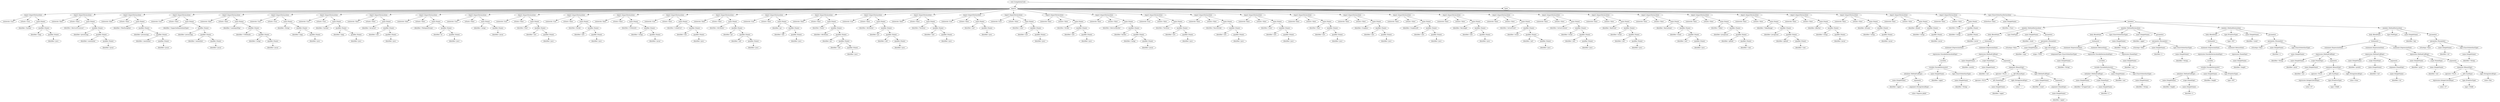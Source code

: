 digraph {
n0 [label="root (CompilationUnit)"];
n1 [label="imports"];
n0 -> n1;
n2 [label="import (ImportDeclaration)"];
n1 -> n2;
n3 [label="isAsterisk='true'"];
n2 -> n3;
n4 [label="isStatic='true'"];
n2 -> n4;
n5 [label="name (Name)"];
n2 -> n5;
n6 [label="identifier='System'"];
n5 -> n6;
n7 [label="qualifier (Name)"];
n5 -> n7;
n8 [label="identifier='lang'"];
n7 -> n8;
n9 [label="qualifier (Name)"];
n7 -> n9;
n10 [label="identifier='java'"];
n9 -> n10;
n11 [label="import (ImportDeclaration)"];
n1 -> n11;
n12 [label="isAsterisk='false'"];
n11 -> n12;
n13 [label="isStatic='false'"];
n11 -> n13;
n14 [label="name (Name)"];
n11 -> n14;
n15 [label="identifier='AbstractProcessor'"];
n14 -> n15;
n16 [label="qualifier (Name)"];
n14 -> n16;
n17 [label="identifier='processing'"];
n16 -> n17;
n18 [label="qualifier (Name)"];
n16 -> n18;
n19 [label="identifier='annotation'"];
n18 -> n19;
n20 [label="qualifier (Name)"];
n18 -> n20;
n21 [label="identifier='javax'"];
n20 -> n21;
n22 [label="import (ImportDeclaration)"];
n1 -> n22;
n23 [label="isAsterisk='false'"];
n22 -> n23;
n24 [label="isStatic='false'"];
n22 -> n24;
n25 [label="name (Name)"];
n22 -> n25;
n26 [label="identifier='FilerException'"];
n25 -> n26;
n27 [label="qualifier (Name)"];
n25 -> n27;
n28 [label="identifier='processing'"];
n27 -> n28;
n29 [label="qualifier (Name)"];
n27 -> n29;
n30 [label="identifier='annotation'"];
n29 -> n30;
n31 [label="qualifier (Name)"];
n29 -> n31;
n32 [label="identifier='javax'"];
n31 -> n32;
n33 [label="import (ImportDeclaration)"];
n1 -> n33;
n34 [label="isAsterisk='true'"];
n33 -> n34;
n35 [label="isStatic='false'"];
n33 -> n35;
n36 [label="name (Name)"];
n33 -> n36;
n37 [label="identifier='SupportedAnnotationTypes'"];
n36 -> n37;
n38 [label="qualifier (Name)"];
n36 -> n38;
n39 [label="identifier='processing'"];
n38 -> n39;
n40 [label="qualifier (Name)"];
n38 -> n40;
n41 [label="identifier='annotation'"];
n40 -> n41;
n42 [label="qualifier (Name)"];
n40 -> n42;
n43 [label="identifier='javax'"];
n42 -> n43;
n44 [label="import (ImportDeclaration)"];
n1 -> n44;
n45 [label="isAsterisk='false'"];
n44 -> n45;
n46 [label="isStatic='false'"];
n44 -> n46;
n47 [label="name (Name)"];
n44 -> n47;
n48 [label="identifier='LazyInputMap'"];
n47 -> n48;
n49 [label="qualifier (Name)"];
n47 -> n49;
n50 [label="identifier='UIDefaults'"];
n49 -> n50;
n51 [label="qualifier (Name)"];
n49 -> n51;
n52 [label="identifier='swing'"];
n51 -> n52;
n53 [label="qualifier (Name)"];
n51 -> n53;
n54 [label="identifier='javax'"];
n53 -> n54;
n55 [label="import (ImportDeclaration)"];
n1 -> n55;
n56 [label="isAsterisk='true'"];
n55 -> n56;
n57 [label="isStatic='true'"];
n55 -> n57;
n58 [label="name (Name)"];
n55 -> n58;
n59 [label="identifier='String'"];
n58 -> n59;
n60 [label="qualifier (Name)"];
n58 -> n60;
n61 [label="identifier='lang'"];
n60 -> n61;
n62 [label="qualifier (Name)"];
n60 -> n62;
n63 [label="identifier='java'"];
n62 -> n63;
n64 [label="import (ImportDeclaration)"];
n1 -> n64;
n65 [label="isAsterisk='true'"];
n64 -> n65;
n66 [label="isStatic='true'"];
n64 -> n66;
n67 [label="name (Name)"];
n64 -> n67;
n68 [label="identifier='System'"];
n67 -> n68;
n69 [label="qualifier (Name)"];
n67 -> n69;
n70 [label="identifier='lang'"];
n69 -> n70;
n71 [label="qualifier (Name)"];
n69 -> n71;
n72 [label="identifier='java'"];
n71 -> n72;
n73 [label="import (ImportDeclaration)"];
n1 -> n73;
n74 [label="isAsterisk='false'"];
n73 -> n74;
n75 [label="isStatic='false'"];
n73 -> n75;
n76 [label="name (Name)"];
n73 -> n76;
n77 [label="identifier='ArrayList'"];
n76 -> n77;
n78 [label="qualifier (Name)"];
n76 -> n78;
n79 [label="identifier='util'"];
n78 -> n79;
n80 [label="qualifier (Name)"];
n78 -> n80;
n81 [label="identifier='java'"];
n80 -> n81;
n82 [label="import (ImportDeclaration)"];
n1 -> n82;
n83 [label="isAsterisk='false'"];
n82 -> n83;
n84 [label="isStatic='false'"];
n82 -> n84;
n85 [label="name (Name)"];
n82 -> n85;
n86 [label="identifier='FileInputStream'"];
n85 -> n86;
n87 [label="qualifier (Name)"];
n85 -> n87;
n88 [label="identifier='io'"];
n87 -> n88;
n89 [label="qualifier (Name)"];
n87 -> n89;
n90 [label="identifier='java'"];
n89 -> n90;
n91 [label="import (ImportDeclaration)"];
n1 -> n91;
n92 [label="isAsterisk='true'"];
n91 -> n92;
n93 [label="isStatic='false'"];
n91 -> n93;
n94 [label="name (Name)"];
n91 -> n94;
n95 [label="identifier='swing'"];
n94 -> n95;
n96 [label="qualifier (Name)"];
n94 -> n96;
n97 [label="identifier='javax'"];
n96 -> n97;
n98 [label="import (ImportDeclaration)"];
n1 -> n98;
n99 [label="isAsterisk='true'"];
n98 -> n99;
n100 [label="isStatic='false'"];
n98 -> n100;
n101 [label="name (Name)"];
n98 -> n101;
n102 [label="identifier='Font'"];
n101 -> n102;
n103 [label="qualifier (Name)"];
n101 -> n103;
n104 [label="identifier='awt'"];
n103 -> n104;
n105 [label="qualifier (Name)"];
n103 -> n105;
n106 [label="identifier='java'"];
n105 -> n106;
n107 [label="import (ImportDeclaration)"];
n1 -> n107;
n108 [label="isAsterisk='true'"];
n107 -> n108;
n109 [label="isStatic='false'"];
n107 -> n109;
n110 [label="name (Name)"];
n107 -> n110;
n111 [label="identifier='Stroke'"];
n110 -> n111;
n112 [label="qualifier (Name)"];
n110 -> n112;
n113 [label="identifier='awt'"];
n112 -> n113;
n114 [label="qualifier (Name)"];
n112 -> n114;
n115 [label="identifier='java'"];
n114 -> n115;
n116 [label="import (ImportDeclaration)"];
n1 -> n116;
n117 [label="isAsterisk='false'"];
n116 -> n117;
n118 [label="isStatic='false'"];
n116 -> n118;
n119 [label="name (Name)"];
n116 -> n119;
n120 [label="identifier='UIDefaults'"];
n119 -> n120;
n121 [label="qualifier (Name)"];
n119 -> n121;
n122 [label="identifier='swing'"];
n121 -> n122;
n123 [label="qualifier (Name)"];
n121 -> n123;
n124 [label="identifier='javax'"];
n123 -> n124;
n125 [label="import (ImportDeclaration)"];
n1 -> n125;
n126 [label="isAsterisk='true'"];
n125 -> n126;
n127 [label="isStatic='false'"];
n125 -> n127;
n128 [label="name (Name)"];
n125 -> n128;
n129 [label="identifier='LinkedList'"];
n128 -> n129;
n130 [label="qualifier (Name)"];
n128 -> n130;
n131 [label="identifier='util'"];
n130 -> n131;
n132 [label="qualifier (Name)"];
n130 -> n132;
n133 [label="identifier='java'"];
n132 -> n133;
n134 [label="import (ImportDeclaration)"];
n1 -> n134;
n135 [label="isAsterisk='false'"];
n134 -> n135;
n136 [label="isStatic='false'"];
n134 -> n136;
n137 [label="name (Name)"];
n134 -> n137;
n138 [label="identifier='Attributes'"];
n137 -> n138;
n139 [label="qualifier (Name)"];
n137 -> n139;
n140 [label="identifier='jar'"];
n139 -> n140;
n141 [label="qualifier (Name)"];
n139 -> n141;
n142 [label="identifier='util'"];
n141 -> n142;
n143 [label="qualifier (Name)"];
n141 -> n143;
n144 [label="identifier='java'"];
n143 -> n144;
n145 [label="import (ImportDeclaration)"];
n1 -> n145;
n146 [label="isAsterisk='true'"];
n145 -> n146;
n147 [label="isStatic='false'"];
n145 -> n147;
n148 [label="name (Name)"];
n145 -> n148;
n149 [label="identifier='jar'"];
n148 -> n149;
n150 [label="qualifier (Name)"];
n148 -> n150;
n151 [label="identifier='util'"];
n150 -> n151;
n152 [label="qualifier (Name)"];
n150 -> n152;
n153 [label="identifier='java'"];
n152 -> n153;
n154 [label="import (ImportDeclaration)"];
n1 -> n154;
n155 [label="isAsterisk='false'"];
n154 -> n155;
n156 [label="isStatic='false'"];
n154 -> n156;
n157 [label="name (Name)"];
n154 -> n157;
n158 [label="identifier='Name'"];
n157 -> n158;
n159 [label="qualifier (Name)"];
n157 -> n159;
n160 [label="identifier='Attributes'"];
n159 -> n160;
n161 [label="qualifier (Name)"];
n159 -> n161;
n162 [label="identifier='jar'"];
n161 -> n162;
n163 [label="qualifier (Name)"];
n161 -> n163;
n164 [label="identifier='util'"];
n163 -> n164;
n165 [label="qualifier (Name)"];
n163 -> n165;
n166 [label="identifier='java'"];
n165 -> n166;
n167 [label="import (ImportDeclaration)"];
n1 -> n167;
n168 [label="isAsterisk='true'"];
n167 -> n168;
n169 [label="isStatic='false'"];
n167 -> n169;
n170 [label="name (Name)"];
n167 -> n170;
n171 [label="identifier='Attributes'"];
n170 -> n171;
n172 [label="qualifier (Name)"];
n170 -> n172;
n173 [label="identifier='jar'"];
n172 -> n173;
n174 [label="qualifier (Name)"];
n172 -> n174;
n175 [label="identifier='util'"];
n174 -> n175;
n176 [label="qualifier (Name)"];
n174 -> n176;
n177 [label="identifier='java'"];
n176 -> n177;
n178 [label="import (ImportDeclaration)"];
n1 -> n178;
n179 [label="isAsterisk='false'"];
n178 -> n179;
n180 [label="isStatic='false'"];
n178 -> n180;
n181 [label="name (Name)"];
n178 -> n181;
n182 [label="identifier='TextArea'"];
n181 -> n182;
n183 [label="qualifier (Name)"];
n181 -> n183;
n184 [label="identifier='awt'"];
n183 -> n184;
n185 [label="qualifier (Name)"];
n183 -> n185;
n186 [label="identifier='java'"];
n185 -> n186;
n187 [label="import (ImportDeclaration)"];
n1 -> n187;
n188 [label="isAsterisk='true'"];
n187 -> n188;
n189 [label="isStatic='false'"];
n187 -> n189;
n190 [label="name (Name)"];
n187 -> n190;
n191 [label="identifier='awt'"];
n190 -> n191;
n192 [label="qualifier (Name)"];
n190 -> n192;
n193 [label="identifier='java'"];
n192 -> n193;
n194 [label="import (ImportDeclaration)"];
n1 -> n194;
n195 [label="isAsterisk='true'"];
n194 -> n195;
n196 [label="isStatic='false'"];
n194 -> n196;
n197 [label="name (Name)"];
n194 -> n197;
n198 [label="identifier='color'"];
n197 -> n198;
n199 [label="qualifier (Name)"];
n197 -> n199;
n200 [label="identifier='awt'"];
n199 -> n200;
n201 [label="qualifier (Name)"];
n199 -> n201;
n202 [label="identifier='java'"];
n201 -> n202;
n203 [label="import (ImportDeclaration)"];
n1 -> n203;
n204 [label="isAsterisk='false'"];
n203 -> n204;
n205 [label="isStatic='false'"];
n203 -> n205;
n206 [label="name (Name)"];
n203 -> n206;
n207 [label="identifier='Stroke'"];
n206 -> n207;
n208 [label="qualifier (Name)"];
n206 -> n208;
n209 [label="identifier='awt'"];
n208 -> n209;
n210 [label="qualifier (Name)"];
n208 -> n210;
n211 [label="identifier='java'"];
n210 -> n211;
n212 [label="import (ImportDeclaration)"];
n1 -> n212;
n213 [label="isAsterisk='false'"];
n212 -> n213;
n214 [label="isStatic='false'"];
n212 -> n214;
n215 [label="name (Name)"];
n212 -> n215;
n216 [label="identifier='AbstractBorder'"];
n215 -> n216;
n217 [label="qualifier (Name)"];
n215 -> n217;
n218 [label="identifier='border'"];
n217 -> n218;
n219 [label="qualifier (Name)"];
n217 -> n219;
n220 [label="identifier='swing'"];
n219 -> n220;
n221 [label="qualifier (Name)"];
n219 -> n221;
n222 [label="identifier='javax'"];
n221 -> n222;
n223 [label="import (ImportDeclaration)"];
n1 -> n223;
n224 [label="isAsterisk='true'"];
n223 -> n224;
n225 [label="isStatic='false'"];
n223 -> n225;
n226 [label="name (Name)"];
n223 -> n226;
n227 [label="identifier='TextArea'"];
n226 -> n227;
n228 [label="qualifier (Name)"];
n226 -> n228;
n229 [label="identifier='awt'"];
n228 -> n229;
n230 [label="qualifier (Name)"];
n228 -> n230;
n231 [label="identifier='java'"];
n230 -> n231;
n232 [label="import (ImportDeclaration)"];
n1 -> n232;
n233 [label="isAsterisk='false'"];
n232 -> n233;
n234 [label="isStatic='false'"];
n232 -> n234;
n235 [label="name (Name)"];
n232 -> n235;
n236 [label="identifier='BasicStroke'"];
n235 -> n236;
n237 [label="qualifier (Name)"];
n235 -> n237;
n238 [label="identifier='awt'"];
n237 -> n238;
n239 [label="qualifier (Name)"];
n237 -> n239;
n240 [label="identifier='java'"];
n239 -> n240;
n241 [label="import (ImportDeclaration)"];
n1 -> n241;
n242 [label="isAsterisk='false'"];
n241 -> n242;
n243 [label="isStatic='false'"];
n241 -> n243;
n244 [label="name (Name)"];
n241 -> n244;
n245 [label="identifier='Color'"];
n244 -> n245;
n246 [label="qualifier (Name)"];
n244 -> n246;
n247 [label="identifier='awt'"];
n246 -> n247;
n248 [label="qualifier (Name)"];
n246 -> n248;
n249 [label="identifier='java'"];
n248 -> n249;
n250 [label="import (ImportDeclaration)"];
n1 -> n250;
n251 [label="isAsterisk='false'"];
n250 -> n251;
n252 [label="isStatic='false'"];
n250 -> n252;
n253 [label="name (Name)"];
n250 -> n253;
n254 [label="identifier='Font'"];
n253 -> n254;
n255 [label="qualifier (Name)"];
n253 -> n255;
n256 [label="identifier='awt'"];
n255 -> n256;
n257 [label="qualifier (Name)"];
n255 -> n257;
n258 [label="identifier='java'"];
n257 -> n258;
n259 [label="import (ImportDeclaration)"];
n1 -> n259;
n260 [label="isAsterisk='false'"];
n259 -> n260;
n261 [label="isStatic='false'"];
n259 -> n261;
n262 [label="name (Name)"];
n259 -> n262;
n263 [label="identifier='Graphics'"];
n262 -> n263;
n264 [label="qualifier (Name)"];
n262 -> n264;
n265 [label="identifier='awt'"];
n264 -> n265;
n266 [label="qualifier (Name)"];
n264 -> n266;
n267 [label="identifier='java'"];
n266 -> n267;
n268 [label="import (ImportDeclaration)"];
n1 -> n268;
n269 [label="isAsterisk='false'"];
n268 -> n269;
n270 [label="isStatic='false'"];
n268 -> n270;
n271 [label="name (Name)"];
n268 -> n271;
n272 [label="identifier='Graphics2D'"];
n271 -> n272;
n273 [label="qualifier (Name)"];
n271 -> n273;
n274 [label="identifier='awt'"];
n273 -> n274;
n275 [label="qualifier (Name)"];
n273 -> n275;
n276 [label="identifier='java'"];
n275 -> n276;
n277 [label="import (ImportDeclaration)"];
n1 -> n277;
n278 [label="isAsterisk='false'"];
n277 -> n278;
n279 [label="isStatic='false'"];
n277 -> n279;
n280 [label="name (Name)"];
n277 -> n280;
n281 [label="identifier='Rectangle'"];
n280 -> n281;
n282 [label="qualifier (Name)"];
n280 -> n282;
n283 [label="identifier='awt'"];
n282 -> n283;
n284 [label="qualifier (Name)"];
n282 -> n284;
n285 [label="identifier='java'"];
n284 -> n285;
n286 [label="import (ImportDeclaration)"];
n1 -> n286;
n287 [label="isAsterisk='false'"];
n286 -> n287;
n288 [label="isStatic='false'"];
n286 -> n288;
n289 [label="name (Name)"];
n286 -> n289;
n290 [label="identifier='ActionEvent'"];
n289 -> n290;
n291 [label="qualifier (Name)"];
n289 -> n291;
n292 [label="identifier='event'"];
n291 -> n292;
n293 [label="qualifier (Name)"];
n291 -> n293;
n294 [label="identifier='awt'"];
n293 -> n294;
n295 [label="qualifier (Name)"];
n293 -> n295;
n296 [label="identifier='java'"];
n295 -> n296;
n297 [label="import (ImportDeclaration)"];
n1 -> n297;
n298 [label="isAsterisk='false'"];
n297 -> n298;
n299 [label="isStatic='false'"];
n297 -> n299;
n300 [label="name (Name)"];
n297 -> n300;
n301 [label="identifier='ActionListener'"];
n300 -> n301;
n302 [label="qualifier (Name)"];
n300 -> n302;
n303 [label="identifier='event'"];
n302 -> n303;
n304 [label="qualifier (Name)"];
n302 -> n304;
n305 [label="identifier='awt'"];
n304 -> n305;
n306 [label="qualifier (Name)"];
n304 -> n306;
n307 [label="identifier='java'"];
n306 -> n307;
n308 [label="import (ImportDeclaration)"];
n1 -> n308;
n309 [label="isAsterisk='false'"];
n308 -> n309;
n310 [label="isStatic='false'"];
n308 -> n310;
n311 [label="name (Name)"];
n308 -> n311;
n312 [label="identifier='KeyEvent'"];
n311 -> n312;
n313 [label="qualifier (Name)"];
n311 -> n313;
n314 [label="identifier='event'"];
n313 -> n314;
n315 [label="qualifier (Name)"];
n313 -> n315;
n316 [label="identifier='awt'"];
n315 -> n316;
n317 [label="qualifier (Name)"];
n315 -> n317;
n318 [label="identifier='java'"];
n317 -> n318;
n319 [label="import (ImportDeclaration)"];
n1 -> n319;
n320 [label="isAsterisk='false'"];
n319 -> n320;
n321 [label="isStatic='false'"];
n319 -> n321;
n322 [label="name (Name)"];
n319 -> n322;
n323 [label="identifier='KeyListener'"];
n322 -> n323;
n324 [label="qualifier (Name)"];
n322 -> n324;
n325 [label="identifier='event'"];
n324 -> n325;
n326 [label="qualifier (Name)"];
n324 -> n326;
n327 [label="identifier='awt'"];
n326 -> n327;
n328 [label="qualifier (Name)"];
n326 -> n328;
n329 [label="identifier='java'"];
n328 -> n329;
n330 [label="import (ImportDeclaration)"];
n1 -> n330;
n331 [label="isAsterisk='false'"];
n330 -> n331;
n332 [label="isStatic='false'"];
n330 -> n332;
n333 [label="name (Name)"];
n330 -> n333;
n334 [label="identifier='Token'"];
n333 -> n334;
n335 [label="qualifier (Name)"];
n333 -> n335;
n336 [label="identifier='javaparser'"];
n335 -> n336;
n337 [label="qualifier (Name)"];
n335 -> n337;
n338 [label="identifier='github'"];
n337 -> n338;
n339 [label="qualifier (Name)"];
n337 -> n339;
n340 [label="identifier='com'"];
n339 -> n340;
n341 [label="import (ImportDeclaration)"];
n1 -> n341;
n342 [label="isAsterisk='false'"];
n341 -> n342;
n343 [label="isStatic='false'"];
n341 -> n343;
n344 [label="name (Name)"];
n341 -> n344;
n345 [label="identifier='TokenRange'"];
n344 -> n345;
n346 [label="qualifier (Name)"];
n344 -> n346;
n347 [label="identifier='javaparser'"];
n346 -> n347;
n348 [label="qualifier (Name)"];
n346 -> n348;
n349 [label="identifier='github'"];
n348 -> n349;
n350 [label="qualifier (Name)"];
n348 -> n350;
n351 [label="identifier='com'"];
n350 -> n351;
n352 [label="import (ImportDeclaration)"];
n1 -> n352;
n353 [label="isAsterisk='false'"];
n352 -> n353;
n354 [label="isStatic='false'"];
n352 -> n354;
n355 [label="name (Name)"];
n352 -> n355;
n356 [label="identifier='JButton'"];
n355 -> n356;
n357 [label="qualifier (Name)"];
n355 -> n357;
n358 [label="identifier='swing'"];
n357 -> n358;
n359 [label="qualifier (Name)"];
n357 -> n359;
n360 [label="identifier='javax'"];
n359 -> n360;
n361 [label="import (ImportDeclaration)"];
n1 -> n361;
n362 [label="isAsterisk='false'"];
n361 -> n362;
n363 [label="isStatic='false'"];
n361 -> n363;
n364 [label="name (Name)"];
n361 -> n364;
n365 [label="identifier='JFrame'"];
n364 -> n365;
n366 [label="qualifier (Name)"];
n364 -> n366;
n367 [label="identifier='swing'"];
n366 -> n367;
n368 [label="qualifier (Name)"];
n366 -> n368;
n369 [label="identifier='javax'"];
n368 -> n369;
n370 [label="import (ImportDeclaration)"];
n1 -> n370;
n371 [label="isAsterisk='false'"];
n370 -> n371;
n372 [label="isStatic='false'"];
n370 -> n372;
n373 [label="name (Name)"];
n370 -> n373;
n374 [label="identifier='JPanel'"];
n373 -> n374;
n375 [label="qualifier (Name)"];
n373 -> n375;
n376 [label="identifier='swing'"];
n375 -> n376;
n377 [label="qualifier (Name)"];
n375 -> n377;
n378 [label="identifier='javax'"];
n377 -> n378;
n379 [label="import (ImportDeclaration)"];
n1 -> n379;
n380 [label="isAsterisk='false'"];
n379 -> n380;
n381 [label="isStatic='false'"];
n379 -> n381;
n382 [label="name (Name)"];
n379 -> n382;
n383 [label="identifier='Timer'"];
n382 -> n383;
n384 [label="qualifier (Name)"];
n382 -> n384;
n385 [label="identifier='swing'"];
n384 -> n385;
n386 [label="qualifier (Name)"];
n384 -> n386;
n387 [label="identifier='javax'"];
n386 -> n387;
n388 [label="types"];
n0 -> n388;
n389 [label="type (ClassOrInterfaceDeclaration)"];
n388 -> n389;
n390 [label="isInterface='false'"];
n389 -> n390;
n391 [label="name (SimpleName)"];
n389 -> n391;
n392 [label="identifier='Class'"];
n391 -> n392;
n393 [label="members"];
n389 -> n393;
n394 [label="member (MethodDeclaration)"];
n393 -> n394;
n395 [label="body (BlockStmt)"];
n394 -> n395;
n396 [label="statements"];
n395 -> n396;
n397 [label="statement (ExpressionStmt)"];
n396 -> n397;
n398 [label="expression (VariableDeclarationExpr)"];
n397 -> n398;
n399 [label="variables"];
n398 -> n399;
n400 [label="variable (VariableDeclarator)"];
n399 -> n400;
n401 [label="initializer (MethodCallExpr)"];
n400 -> n401;
n402 [label="name (SimpleName)"];
n401 -> n402;
n403 [label="identifier='upper'"];
n402 -> n403;
n404 [label="arguments"];
n401 -> n404;
n405 [label="argument (StringLiteralExpr)"];
n404 -> n405;
n406 [label="value='Kapusta Jakub'"];
n405 -> n406;
n407 [label="name (SimpleName)"];
n400 -> n407;
n408 [label="identifier='upper'"];
n407 -> n408;
n409 [label="type (ClassOrInterfaceType)"];
n400 -> n409;
n410 [label="name (SimpleName)"];
n409 -> n410;
n411 [label="identifier='String'"];
n410 -> n411;
n412 [label="statement (ExpressionStmt)"];
n396 -> n412;
n413 [label="expression (MethodCallExpr)"];
n412 -> n413;
n414 [label="name (SimpleName)"];
n413 -> n414;
n415 [label="identifier='println'"];
n414 -> n415;
n416 [label="scope (NameExpr)"];
n413 -> n416;
n417 [label="name (SimpleName)"];
n416 -> n417;
n418 [label="identifier='out'"];
n417 -> n418;
n419 [label="arguments"];
n413 -> n419;
n420 [label="argument (BinaryExpr)"];
n419 -> n420;
n421 [label="operator='PLUS'"];
n420 -> n421;
n422 [label="left (BinaryExpr)"];
n420 -> n422;
n423 [label="operator='PLUS'"];
n422 -> n423;
n424 [label="left (NameExpr)"];
n422 -> n424;
n425 [label="name (SimpleName)"];
n424 -> n425;
n426 [label="identifier='upper'"];
n425 -> n426;
n427 [label="right (StringLiteralExpr)"];
n422 -> n427;
n428 [label="value=' = '"];
n427 -> n428;
n429 [label="right (MethodCallExpr)"];
n420 -> n429;
n430 [label="name (SimpleName)"];
n429 -> n430;
n431 [label="identifier='count'"];
n430 -> n431;
n432 [label="arguments"];
n429 -> n432;
n433 [label="argument (NameExpr)"];
n432 -> n433;
n434 [label="name (SimpleName)"];
n433 -> n434;
n435 [label="identifier='upper'"];
n434 -> n435;
n436 [label="type (VoidType)"];
n394 -> n436;
n437 [label="name (SimpleName)"];
n394 -> n437;
n438 [label="identifier='main'"];
n437 -> n438;
n439 [label="parameters"];
n394 -> n439;
n440 [label="parameter (Parameter)"];
n439 -> n440;
n441 [label="isVarArgs='false'"];
n440 -> n441;
n442 [label="name (SimpleName)"];
n440 -> n442;
n443 [label="identifier='args'"];
n442 -> n443;
n444 [label="type (ArrayType)"];
n440 -> n444;
n445 [label="origin='TYPE'"];
n444 -> n445;
n446 [label="componentType (ClassOrInterfaceType)"];
n444 -> n446;
n447 [label="name (SimpleName)"];
n446 -> n447;
n448 [label="identifier='String'"];
n447 -> n448;
n449 [label="member (MethodDeclaration)"];
n393 -> n449;
n450 [label="body (BlockStmt)"];
n449 -> n450;
n451 [label="statements"];
n450 -> n451;
n452 [label="statement (ExpressionStmt)"];
n451 -> n452;
n453 [label="expression (VariableDeclarationExpr)"];
n452 -> n453;
n454 [label="variables"];
n453 -> n454;
n455 [label="variable (VariableDeclarator)"];
n454 -> n455;
n456 [label="initializer (MethodCallExpr)"];
n455 -> n456;
n457 [label="name (SimpleName)"];
n456 -> n457;
n458 [label="identifier='toUpperCase'"];
n457 -> n458;
n459 [label="scope (NameExpr)"];
n456 -> n459;
n460 [label="name (SimpleName)"];
n459 -> n460;
n461 [label="identifier='s'"];
n460 -> n461;
n462 [label="name (SimpleName)"];
n455 -> n462;
n463 [label="identifier='aux'"];
n462 -> n463;
n464 [label="type (ClassOrInterfaceType)"];
n455 -> n464;
n465 [label="name (SimpleName)"];
n464 -> n465;
n466 [label="identifier='String'"];
n465 -> n466;
n467 [label="statement (ReturnStmt)"];
n451 -> n467;
n468 [label="expression (NameExpr)"];
n467 -> n468;
n469 [label="name (SimpleName)"];
n468 -> n469;
n470 [label="identifier='aux'"];
n469 -> n470;
n471 [label="type (ClassOrInterfaceType)"];
n449 -> n471;
n472 [label="name (SimpleName)"];
n471 -> n472;
n473 [label="identifier='String'"];
n472 -> n473;
n474 [label="name (SimpleName)"];
n449 -> n474;
n475 [label="identifier='upper'"];
n474 -> n475;
n476 [label="parameters"];
n449 -> n476;
n477 [label="parameter (Parameter)"];
n476 -> n477;
n478 [label="isVarArgs='false'"];
n477 -> n478;
n479 [label="name (SimpleName)"];
n477 -> n479;
n480 [label="identifier='s'"];
n479 -> n480;
n481 [label="type (ClassOrInterfaceType)"];
n477 -> n481;
n482 [label="name (SimpleName)"];
n481 -> n482;
n483 [label="identifier='String'"];
n482 -> n483;
n484 [label="member (MethodDeclaration)"];
n393 -> n484;
n485 [label="body (BlockStmt)"];
n484 -> n485;
n486 [label="statements"];
n485 -> n486;
n487 [label="statement (ExpressionStmt)"];
n486 -> n487;
n488 [label="expression (VariableDeclarationExpr)"];
n487 -> n488;
n489 [label="variables"];
n488 -> n489;
n490 [label="variable (VariableDeclarator)"];
n489 -> n490;
n491 [label="initializer (MethodCallExpr)"];
n490 -> n491;
n492 [label="name (SimpleName)"];
n491 -> n492;
n493 [label="identifier='length'"];
n492 -> n493;
n494 [label="scope (NameExpr)"];
n491 -> n494;
n495 [label="name (SimpleName)"];
n494 -> n495;
n496 [label="identifier='s'"];
n495 -> n496;
n497 [label="name (SimpleName)"];
n490 -> n497;
n498 [label="identifier='length'"];
n497 -> n498;
n499 [label="type (PrimitiveType)"];
n490 -> n499;
n500 [label="type='INT'"];
n499 -> n500;
n501 [label="statement (ReturnStmt)"];
n486 -> n501;
n502 [label="expression (NameExpr)"];
n501 -> n502;
n503 [label="name (SimpleName)"];
n502 -> n503;
n504 [label="identifier='length'"];
n503 -> n504;
n505 [label="type (PrimitiveType)"];
n484 -> n505;
n506 [label="type='INT'"];
n505 -> n506;
n507 [label="name (SimpleName)"];
n484 -> n507;
n508 [label="identifier='count'"];
n507 -> n508;
n509 [label="parameters"];
n484 -> n509;
n510 [label="parameter (Parameter)"];
n509 -> n510;
n511 [label="isVarArgs='false'"];
n510 -> n511;
n512 [label="name (SimpleName)"];
n510 -> n512;
n513 [label="identifier='s'"];
n512 -> n513;
n514 [label="type (ClassOrInterfaceType)"];
n510 -> n514;
n515 [label="name (SimpleName)"];
n514 -> n515;
n516 [label="identifier='String'"];
n515 -> n516;
n517 [label="member (MethodDeclaration)"];
n393 -> n517;
n518 [label="body (BlockStmt)"];
n517 -> n518;
n519 [label="statements"];
n518 -> n519;
n520 [label="statement (ExpressionStmt)"];
n519 -> n520;
n521 [label="expression (MethodCallExpr)"];
n520 -> n521;
n522 [label="name (SimpleName)"];
n521 -> n522;
n523 [label="identifier='print'"];
n522 -> n523;
n524 [label="scope (NameExpr)"];
n521 -> n524;
n525 [label="name (SimpleName)"];
n524 -> n525;
n526 [label="identifier='out'"];
n525 -> n526;
n527 [label="arguments"];
n521 -> n527;
n528 [label="argument (BinaryExpr)"];
n527 -> n528;
n529 [label="operator='PLUS'"];
n528 -> n529;
n530 [label="left (CastExpr)"];
n528 -> n530;
n531 [label="expression (IntegerLiteralExpr)"];
n530 -> n531;
n532 [label="value='27'"];
n531 -> n532;
n533 [label="type (PrimitiveType)"];
n530 -> n533;
n534 [label="type='CHAR'"];
n533 -> n534;
n535 [label="right (StringLiteralExpr)"];
n528 -> n535;
n536 [label="value='[32m'"];
n535 -> n536;
n537 [label="statement (ExpressionStmt)"];
n519 -> n537;
n538 [label="expression (MethodCallExpr)"];
n537 -> n538;
n539 [label="name (SimpleName)"];
n538 -> n539;
n540 [label="identifier='println'"];
n539 -> n540;
n541 [label="scope (NameExpr)"];
n538 -> n541;
n542 [label="name (SimpleName)"];
n541 -> n542;
n543 [label="identifier='out'"];
n542 -> n543;
n544 [label="arguments"];
n538 -> n544;
n545 [label="argument (NameExpr)"];
n544 -> n545;
n546 [label="name (SimpleName)"];
n545 -> n546;
n547 [label="identifier='str'"];
n546 -> n547;
n548 [label="statement (ExpressionStmt)"];
n519 -> n548;
n549 [label="expression (MethodCallExpr)"];
n548 -> n549;
n550 [label="name (SimpleName)"];
n549 -> n550;
n551 [label="identifier='print'"];
n550 -> n551;
n552 [label="scope (NameExpr)"];
n549 -> n552;
n553 [label="name (SimpleName)"];
n552 -> n553;
n554 [label="identifier='out'"];
n553 -> n554;
n555 [label="arguments"];
n549 -> n555;
n556 [label="argument (BinaryExpr)"];
n555 -> n556;
n557 [label="operator='PLUS'"];
n556 -> n557;
n558 [label="left (CastExpr)"];
n556 -> n558;
n559 [label="expression (IntegerLiteralExpr)"];
n558 -> n559;
n560 [label="value='27'"];
n559 -> n560;
n561 [label="type (PrimitiveType)"];
n558 -> n561;
n562 [label="type='CHAR'"];
n561 -> n562;
n563 [label="right (StringLiteralExpr)"];
n556 -> n563;
n564 [label="value='[0m'"];
n563 -> n564;
n565 [label="type (VoidType)"];
n517 -> n565;
n566 [label="name (SimpleName)"];
n517 -> n566;
n567 [label="identifier='log'"];
n566 -> n567;
n568 [label="parameters"];
n517 -> n568;
n569 [label="parameter (Parameter)"];
n568 -> n569;
n570 [label="isVarArgs='false'"];
n569 -> n570;
n571 [label="name (SimpleName)"];
n569 -> n571;
n572 [label="identifier='str'"];
n571 -> n572;
n573 [label="type (ClassOrInterfaceType)"];
n569 -> n573;
n574 [label="name (SimpleName)"];
n573 -> n574;
n575 [label="identifier='String'"];
n574 -> n575;
}